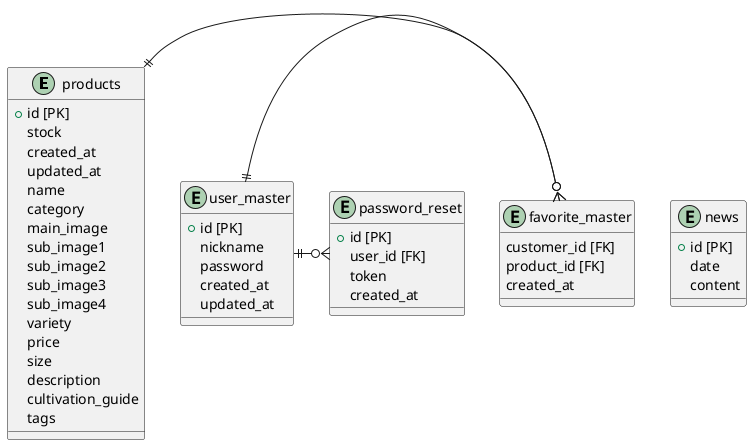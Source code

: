 @startuml er
entity "products" as products {
  +id [PK]
  stock
  created_at
  updated_at
  name
  category
  main_image
  sub_image1
  sub_image2
  sub_image3
  sub_image4
  variety
  price
  size
  description
  cultivation_guide
  tags
}

entity "user_master" as user_master {
  +id [PK]
  nickname
  password
  created_at
  updated_at
}

entity "password_reset" as password_reset {
  +id [PK]
  user_id [FK]
  token
  created_at
}

entity "favorite_master" as favorite_master {
  customer_id [FK]
  product_id [FK]
  created_at
}

entity "news" as news {
  +id [PK]
  date
  content
}

products ||-o{ favorite_master
user_master ||-o{ favorite_master
user_master ||-o{ password_reset

@enduml

